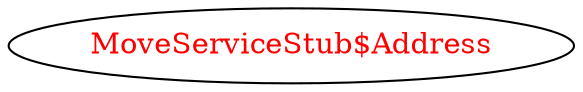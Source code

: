 digraph dependencyGraph {
 concentrate=true;
 ranksep="2.0";
 rankdir="LR"; 
 splines="ortho";
"MoveServiceStub$Address" [fontcolor="red"];
}